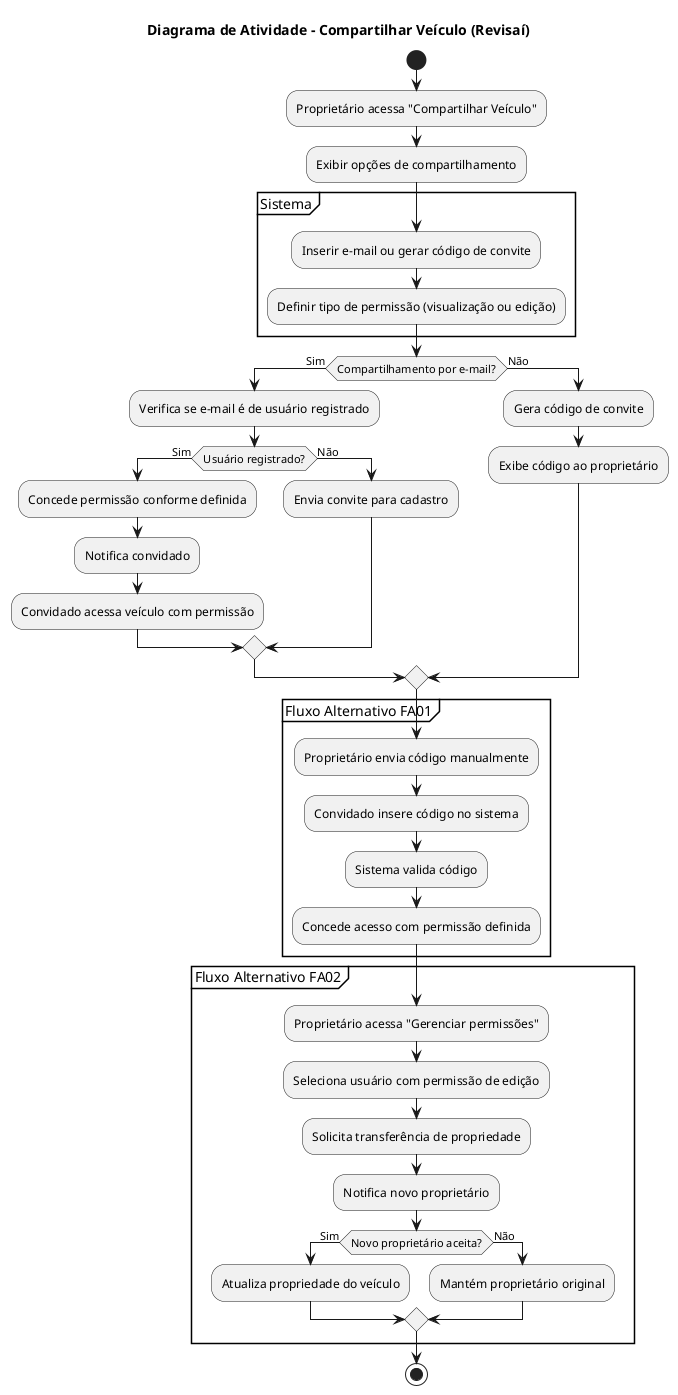 @startuml
start
title Diagrama de Atividade - Compartilhar Veículo (Revisaí)

:Proprietário acessa "Compartilhar Veículo";

:Exibir opções de compartilhamento;
partition "Sistema" {
  :Inserir e-mail ou gerar código de convite;
  :Definir tipo de permissão (visualização ou edição);
}

if (Compartilhamento por e-mail?) then (Sim)
  :Verifica se e-mail é de usuário registrado;
  if (Usuário registrado?) then (Sim)
    :Concede permissão conforme definida;
    :Notifica convidado;
    :Convidado acessa veículo com permissão;
  else (Não)
    :Envia convite para cadastro;
  endif
else (Não)
  :Gera código de convite;
  :Exibe código ao proprietário;
endif

partition "Fluxo Alternativo FA01" {
  :Proprietário envia código manualmente;
  :Convidado insere código no sistema;
  :Sistema valida código;
  :Concede acesso com permissão definida;
}

partition "Fluxo Alternativo FA02" {
  :Proprietário acessa "Gerenciar permissões";
  :Seleciona usuário com permissão de edição;
  :Solicita transferência de propriedade;
  :Notifica novo proprietário;

  if (Novo proprietário aceita?) then (Sim)
    :Atualiza propriedade do veículo;
  else (Não)
    :Mantém proprietário original;
  endif
}

stop
@enduml